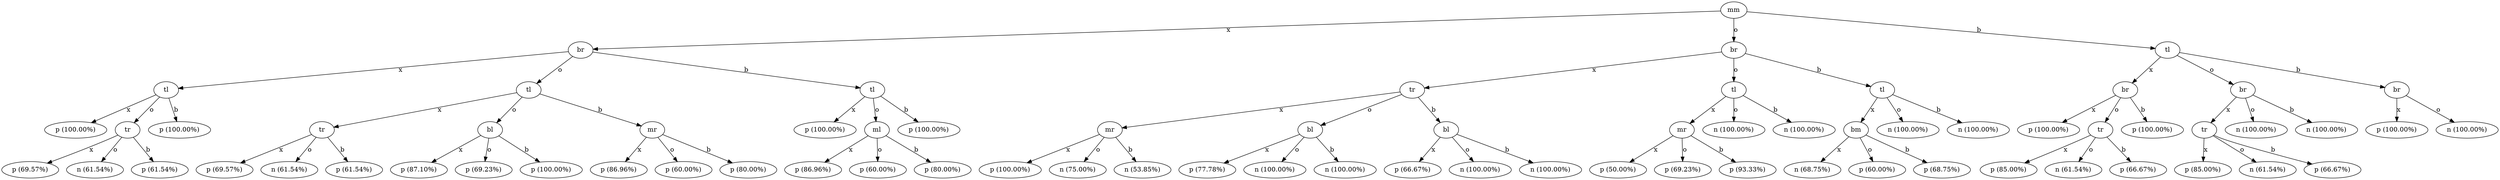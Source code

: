 digraph G {
"bg==" [ shape=oval label="mm"]
"bg==" -> "bi0w" [ label="x" ]
"bi0w" [ shape=oval label="br"]
"bi0w" -> "bi0wLTA=" [ label="x" ]
"bi0wLTA=" [ shape=oval label="tl"]
"bi0wLTA=" -> "bi0wLTAtMA==" [ label="x" ]
"bi0wLTAtMA==" [ shape=oval label="p (100.00%)"]
"bi0wLTA=" -> "bi0wLTAtMQ==" [ label="o" ]
"bi0wLTAtMQ==" [ shape=oval label="tr"]
"bi0wLTAtMQ==" -> "bi0wLTAtMS0w" [ label="x" ]
"bi0wLTAtMS0w" [ shape=oval label="p (69.57%)"]
"bi0wLTAtMQ==" -> "bi0wLTAtMS0x" [ label="o" ]
"bi0wLTAtMS0x" [ shape=oval label="n (61.54%)"]
"bi0wLTAtMQ==" -> "bi0wLTAtMS0y" [ label="b" ]
"bi0wLTAtMS0y" [ shape=oval label="p (61.54%)"]
"bi0wLTA=" -> "bi0wLTAtMg==" [ label="b" ]
"bi0wLTAtMg==" [ shape=oval label="p (100.00%)"]
"bi0w" -> "bi0wLTE=" [ label="o" ]
"bi0wLTE=" [ shape=oval label="tl"]
"bi0wLTE=" -> "bi0wLTEtMA==" [ label="x" ]
"bi0wLTEtMA==" [ shape=oval label="tr"]
"bi0wLTEtMA==" -> "bi0wLTEtMC0w" [ label="x" ]
"bi0wLTEtMC0w" [ shape=oval label="p (69.57%)"]
"bi0wLTEtMA==" -> "bi0wLTEtMC0x" [ label="o" ]
"bi0wLTEtMC0x" [ shape=oval label="n (61.54%)"]
"bi0wLTEtMA==" -> "bi0wLTEtMC0y" [ label="b" ]
"bi0wLTEtMC0y" [ shape=oval label="p (61.54%)"]
"bi0wLTE=" -> "bi0wLTEtMQ==" [ label="o" ]
"bi0wLTEtMQ==" [ shape=oval label="bl"]
"bi0wLTEtMQ==" -> "bi0wLTEtMS0w" [ label="x" ]
"bi0wLTEtMS0w" [ shape=oval label="p (87.10%)"]
"bi0wLTEtMQ==" -> "bi0wLTEtMS0x" [ label="o" ]
"bi0wLTEtMS0x" [ shape=oval label="p (69.23%)"]
"bi0wLTEtMQ==" -> "bi0wLTEtMS0y" [ label="b" ]
"bi0wLTEtMS0y" [ shape=oval label="p (100.00%)"]
"bi0wLTE=" -> "bi0wLTEtMg==" [ label="b" ]
"bi0wLTEtMg==" [ shape=oval label="mr"]
"bi0wLTEtMg==" -> "bi0wLTEtMi0w" [ label="x" ]
"bi0wLTEtMi0w" [ shape=oval label="p (86.96%)"]
"bi0wLTEtMg==" -> "bi0wLTEtMi0x" [ label="o" ]
"bi0wLTEtMi0x" [ shape=oval label="p (60.00%)"]
"bi0wLTEtMg==" -> "bi0wLTEtMi0y" [ label="b" ]
"bi0wLTEtMi0y" [ shape=oval label="p (80.00%)"]
"bi0w" -> "bi0wLTI=" [ label="b" ]
"bi0wLTI=" [ shape=oval label="tl"]
"bi0wLTI=" -> "bi0wLTItMA==" [ label="x" ]
"bi0wLTItMA==" [ shape=oval label="p (100.00%)"]
"bi0wLTI=" -> "bi0wLTItMQ==" [ label="o" ]
"bi0wLTItMQ==" [ shape=oval label="ml"]
"bi0wLTItMQ==" -> "bi0wLTItMS0w" [ label="x" ]
"bi0wLTItMS0w" [ shape=oval label="p (86.96%)"]
"bi0wLTItMQ==" -> "bi0wLTItMS0x" [ label="o" ]
"bi0wLTItMS0x" [ shape=oval label="p (60.00%)"]
"bi0wLTItMQ==" -> "bi0wLTItMS0y" [ label="b" ]
"bi0wLTItMS0y" [ shape=oval label="p (80.00%)"]
"bi0wLTI=" -> "bi0wLTItMg==" [ label="b" ]
"bi0wLTItMg==" [ shape=oval label="p (100.00%)"]
"bg==" -> "bi0x" [ label="o" ]
"bi0x" [ shape=oval label="br"]
"bi0x" -> "bi0xLTA=" [ label="x" ]
"bi0xLTA=" [ shape=oval label="tr"]
"bi0xLTA=" -> "bi0xLTAtMA==" [ label="x" ]
"bi0xLTAtMA==" [ shape=oval label="mr"]
"bi0xLTAtMA==" -> "bi0xLTAtMC0w" [ label="x" ]
"bi0xLTAtMC0w" [ shape=oval label="p (100.00%)"]
"bi0xLTAtMA==" -> "bi0xLTAtMC0x" [ label="o" ]
"bi0xLTAtMC0x" [ shape=oval label="n (75.00%)"]
"bi0xLTAtMA==" -> "bi0xLTAtMC0y" [ label="b" ]
"bi0xLTAtMC0y" [ shape=oval label="n (53.85%)"]
"bi0xLTA=" -> "bi0xLTAtMQ==" [ label="o" ]
"bi0xLTAtMQ==" [ shape=oval label="bl"]
"bi0xLTAtMQ==" -> "bi0xLTAtMS0w" [ label="x" ]
"bi0xLTAtMS0w" [ shape=oval label="p (77.78%)"]
"bi0xLTAtMQ==" -> "bi0xLTAtMS0x" [ label="o" ]
"bi0xLTAtMS0x" [ shape=oval label="n (100.00%)"]
"bi0xLTAtMQ==" -> "bi0xLTAtMS0y" [ label="b" ]
"bi0xLTAtMS0y" [ shape=oval label="n (100.00%)"]
"bi0xLTA=" -> "bi0xLTAtMg==" [ label="b" ]
"bi0xLTAtMg==" [ shape=oval label="bl"]
"bi0xLTAtMg==" -> "bi0xLTAtMi0w" [ label="x" ]
"bi0xLTAtMi0w" [ shape=oval label="p (66.67%)"]
"bi0xLTAtMg==" -> "bi0xLTAtMi0x" [ label="o" ]
"bi0xLTAtMi0x" [ shape=oval label="n (100.00%)"]
"bi0xLTAtMg==" -> "bi0xLTAtMi0y" [ label="b" ]
"bi0xLTAtMi0y" [ shape=oval label="n (100.00%)"]
"bi0x" -> "bi0xLTE=" [ label="o" ]
"bi0xLTE=" [ shape=oval label="tl"]
"bi0xLTE=" -> "bi0xLTEtMA==" [ label="x" ]
"bi0xLTEtMA==" [ shape=oval label="mr"]
"bi0xLTEtMA==" -> "bi0xLTEtMC0w" [ label="x" ]
"bi0xLTEtMC0w" [ shape=oval label="p (50.00%)"]
"bi0xLTEtMA==" -> "bi0xLTEtMC0x" [ label="o" ]
"bi0xLTEtMC0x" [ shape=oval label="p (69.23%)"]
"bi0xLTEtMA==" -> "bi0xLTEtMC0y" [ label="b" ]
"bi0xLTEtMC0y" [ shape=oval label="p (93.33%)"]
"bi0xLTE=" -> "bi0xLTEtMQ==" [ label="o" ]
"bi0xLTEtMQ==" [ shape=oval label="n (100.00%)"]
"bi0xLTE=" -> "bi0xLTEtMg==" [ label="b" ]
"bi0xLTEtMg==" [ shape=oval label="n (100.00%)"]
"bi0x" -> "bi0xLTI=" [ label="b" ]
"bi0xLTI=" [ shape=oval label="tl"]
"bi0xLTI=" -> "bi0xLTItMA==" [ label="x" ]
"bi0xLTItMA==" [ shape=oval label="bm"]
"bi0xLTItMA==" -> "bi0xLTItMC0w" [ label="x" ]
"bi0xLTItMC0w" [ shape=oval label="n (68.75%)"]
"bi0xLTItMA==" -> "bi0xLTItMC0x" [ label="o" ]
"bi0xLTItMC0x" [ shape=oval label="p (60.00%)"]
"bi0xLTItMA==" -> "bi0xLTItMC0y" [ label="b" ]
"bi0xLTItMC0y" [ shape=oval label="p (68.75%)"]
"bi0xLTI=" -> "bi0xLTItMQ==" [ label="o" ]
"bi0xLTItMQ==" [ shape=oval label="n (100.00%)"]
"bi0xLTI=" -> "bi0xLTItMg==" [ label="b" ]
"bi0xLTItMg==" [ shape=oval label="n (100.00%)"]
"bg==" -> "bi0y" [ label="b" ]
"bi0y" [ shape=oval label="tl"]
"bi0y" -> "bi0yLTA=" [ label="x" ]
"bi0yLTA=" [ shape=oval label="br"]
"bi0yLTA=" -> "bi0yLTAtMA==" [ label="x" ]
"bi0yLTAtMA==" [ shape=oval label="p (100.00%)"]
"bi0yLTA=" -> "bi0yLTAtMQ==" [ label="o" ]
"bi0yLTAtMQ==" [ shape=oval label="tr"]
"bi0yLTAtMQ==" -> "bi0yLTAtMS0w" [ label="x" ]
"bi0yLTAtMS0w" [ shape=oval label="p (85.00%)"]
"bi0yLTAtMQ==" -> "bi0yLTAtMS0x" [ label="o" ]
"bi0yLTAtMS0x" [ shape=oval label="n (61.54%)"]
"bi0yLTAtMQ==" -> "bi0yLTAtMS0y" [ label="b" ]
"bi0yLTAtMS0y" [ shape=oval label="p (66.67%)"]
"bi0yLTA=" -> "bi0yLTAtMg==" [ label="b" ]
"bi0yLTAtMg==" [ shape=oval label="p (100.00%)"]
"bi0y" -> "bi0yLTE=" [ label="o" ]
"bi0yLTE=" [ shape=oval label="br"]
"bi0yLTE=" -> "bi0yLTEtMA==" [ label="x" ]
"bi0yLTEtMA==" [ shape=oval label="tr"]
"bi0yLTEtMA==" -> "bi0yLTEtMC0w" [ label="x" ]
"bi0yLTEtMC0w" [ shape=oval label="p (85.00%)"]
"bi0yLTEtMA==" -> "bi0yLTEtMC0x" [ label="o" ]
"bi0yLTEtMC0x" [ shape=oval label="n (61.54%)"]
"bi0yLTEtMA==" -> "bi0yLTEtMC0y" [ label="b" ]
"bi0yLTEtMC0y" [ shape=oval label="p (66.67%)"]
"bi0yLTE=" -> "bi0yLTEtMQ==" [ label="o" ]
"bi0yLTEtMQ==" [ shape=oval label="n (100.00%)"]
"bi0yLTE=" -> "bi0yLTEtMg==" [ label="b" ]
"bi0yLTEtMg==" [ shape=oval label="n (100.00%)"]
"bi0y" -> "bi0yLTI=" [ label="b" ]
"bi0yLTI=" [ shape=oval label="br"]
"bi0yLTI=" -> "bi0yLTItMA==" [ label="x" ]
"bi0yLTItMA==" [ shape=oval label="p (100.00%)"]
"bi0yLTI=" -> "bi0yLTItMQ==" [ label="o" ]
"bi0yLTItMQ==" [ shape=oval label="n (100.00%)"]
}
